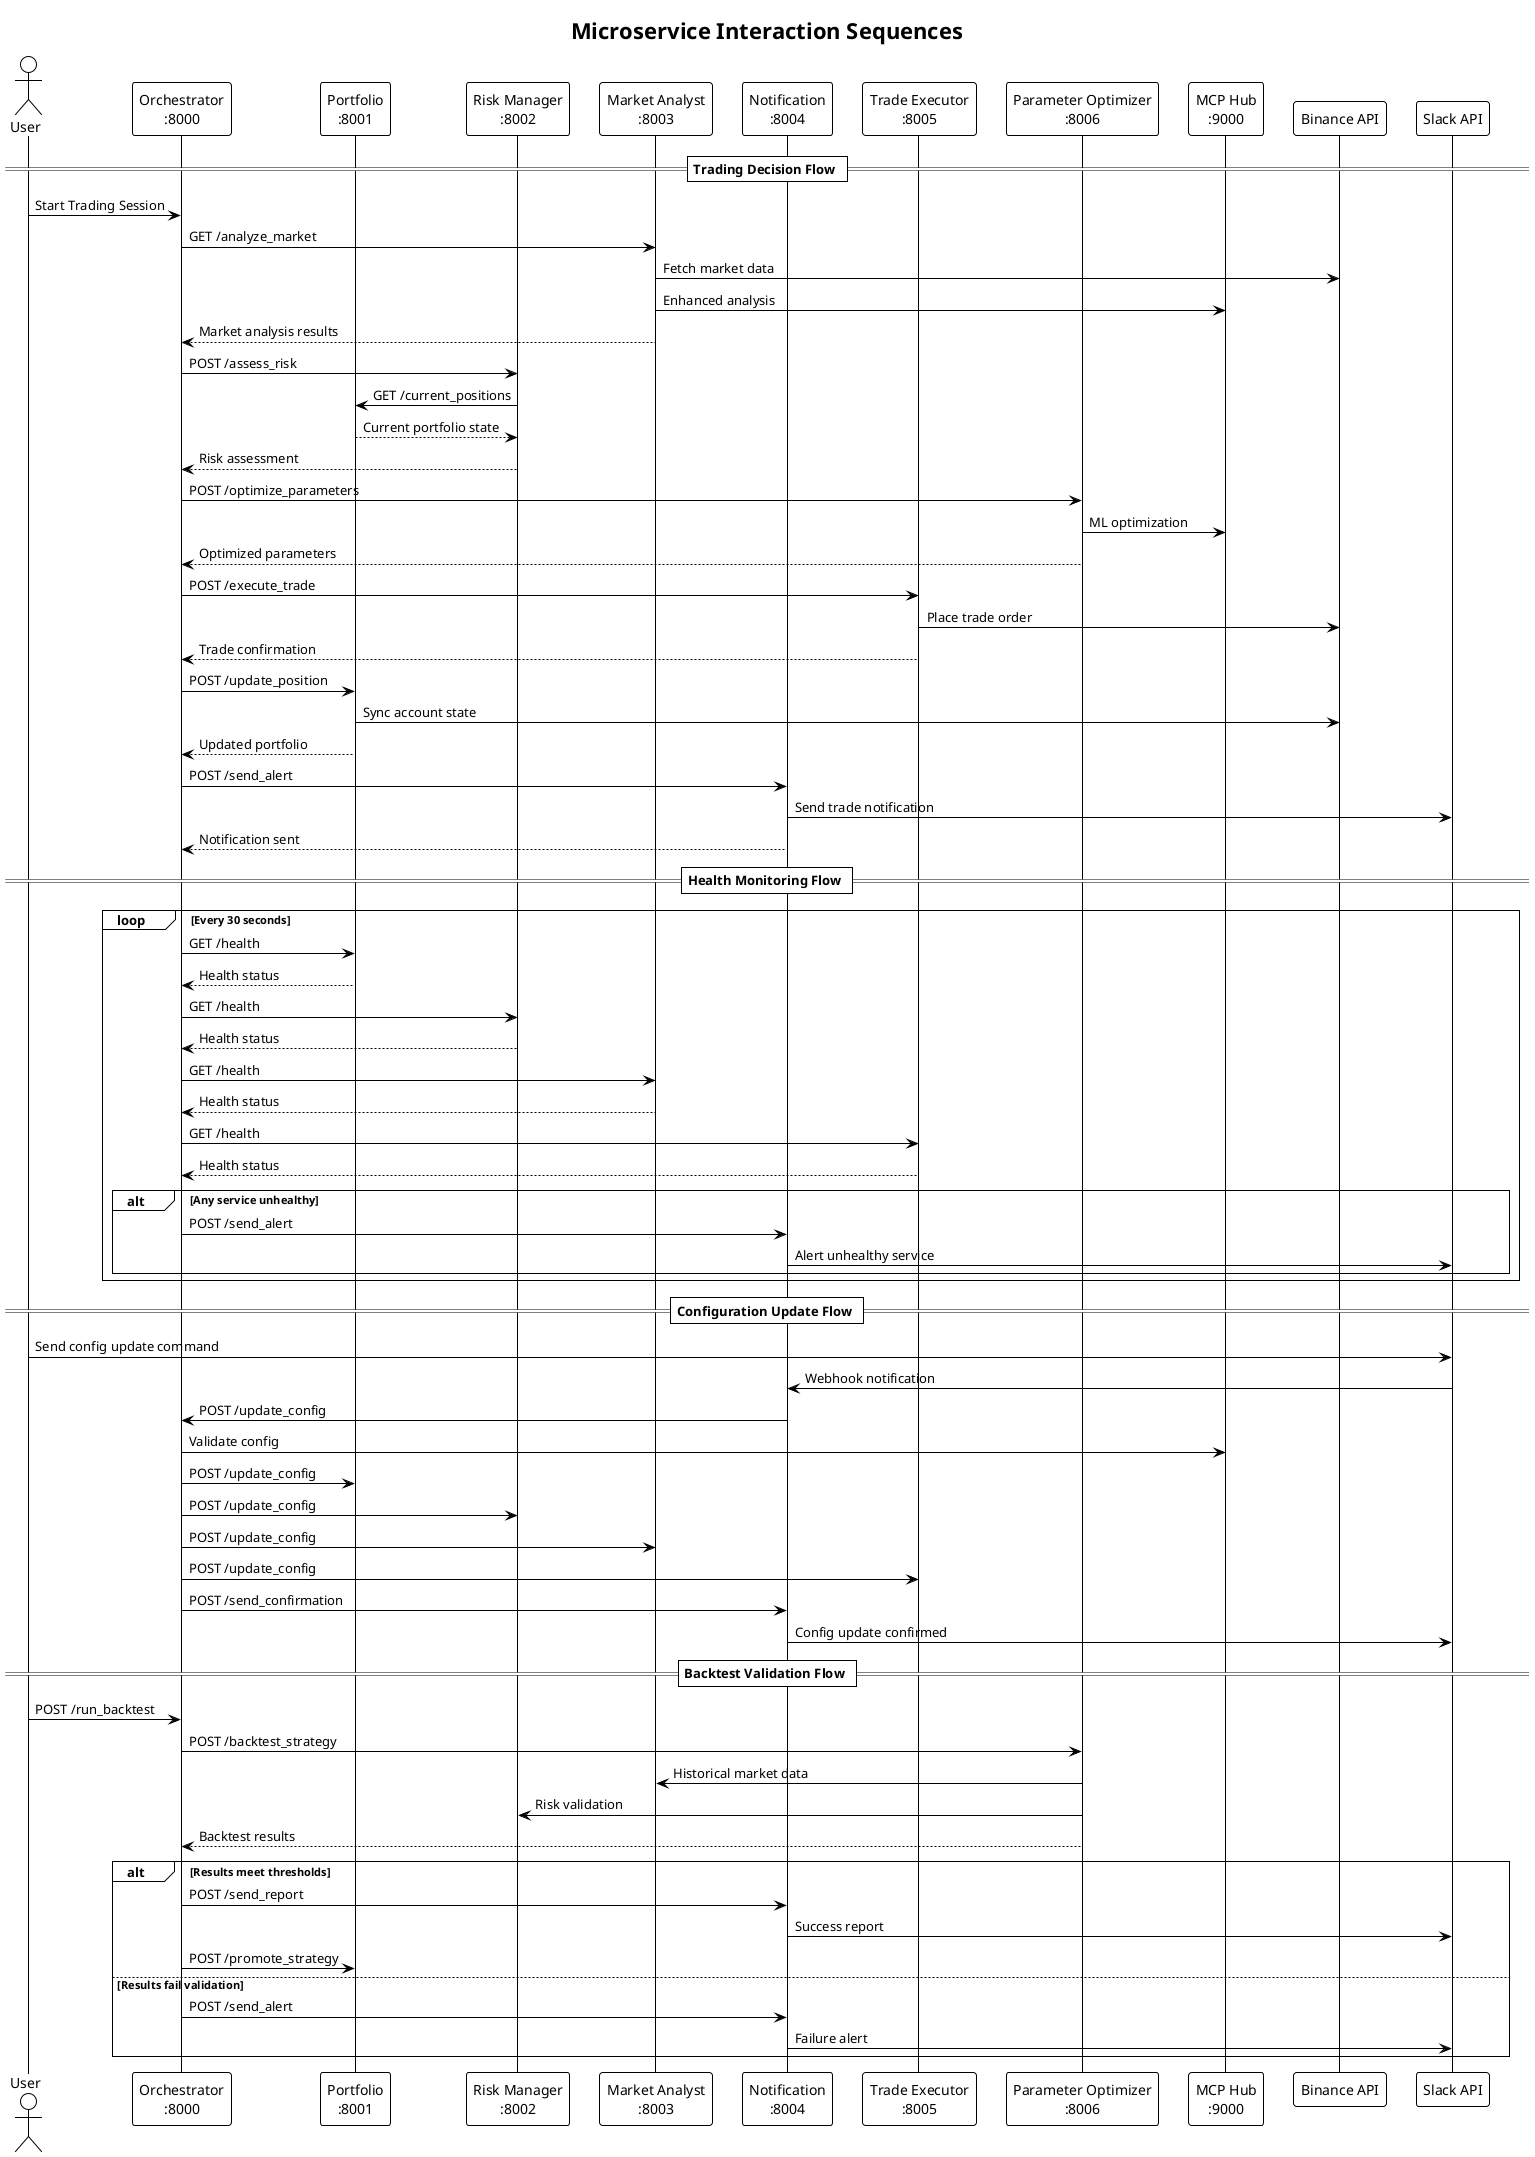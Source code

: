 @startuml microservice_interactions
!theme plain
title Microservice Interaction Sequences

actor User as user
participant "Orchestrator\n:8000" as orchestrator
participant "Portfolio\n:8001" as portfolio
participant "Risk Manager\n:8002" as risk
participant "Market Analyst\n:8003" as analyst
participant "Notification\n:8004" as notification
participant "Trade Executor\n:8005" as executor
participant "Parameter Optimizer\n:8006" as optimizer
participant "MCP Hub\n:9000" as mcp
participant "Binance API" as binance
participant "Slack API" as slack

== Trading Decision Flow ==
user -> orchestrator: Start Trading Session
orchestrator -> analyst: GET /analyze_market
analyst -> binance: Fetch market data
analyst -> mcp: Enhanced analysis
analyst --> orchestrator: Market analysis results

orchestrator -> risk: POST /assess_risk
risk -> portfolio: GET /current_positions
portfolio --> risk: Current portfolio state
risk --> orchestrator: Risk assessment

orchestrator -> optimizer: POST /optimize_parameters
optimizer -> mcp: ML optimization
optimizer --> orchestrator: Optimized parameters

orchestrator -> executor: POST /execute_trade
executor -> binance: Place trade order
executor --> orchestrator: Trade confirmation

orchestrator -> portfolio: POST /update_position
portfolio -> binance: Sync account state
portfolio --> orchestrator: Updated portfolio

orchestrator -> notification: POST /send_alert
notification -> slack: Send trade notification
notification --> orchestrator: Notification sent

== Health Monitoring Flow ==
loop Every 30 seconds
    orchestrator -> portfolio: GET /health
    portfolio --> orchestrator: Health status
    
    orchestrator -> risk: GET /health
    risk --> orchestrator: Health status
    
    orchestrator -> analyst: GET /health
    analyst --> orchestrator: Health status
    
    orchestrator -> executor: GET /health
    executor --> orchestrator: Health status
    
    alt Any service unhealthy
        orchestrator -> notification: POST /send_alert
        notification -> slack: Alert unhealthy service
    end
end

== Configuration Update Flow ==
user -> slack: Send config update command
slack -> notification: Webhook notification
notification -> orchestrator: POST /update_config
orchestrator -> mcp: Validate config
orchestrator -> portfolio: POST /update_config
orchestrator -> risk: POST /update_config
orchestrator -> analyst: POST /update_config
orchestrator -> executor: POST /update_config
orchestrator -> notification: POST /send_confirmation
notification -> slack: Config update confirmed

== Backtest Validation Flow ==
user -> orchestrator: POST /run_backtest
orchestrator -> optimizer: POST /backtest_strategy
optimizer -> analyst: Historical market data
optimizer -> risk: Risk validation
optimizer --> orchestrator: Backtest results

alt Results meet thresholds
    orchestrator -> notification: POST /send_report
    notification -> slack: Success report
    orchestrator -> portfolio: POST /promote_strategy
else Results fail validation
    orchestrator -> notification: POST /send_alert
    notification -> slack: Failure alert
end

@enduml